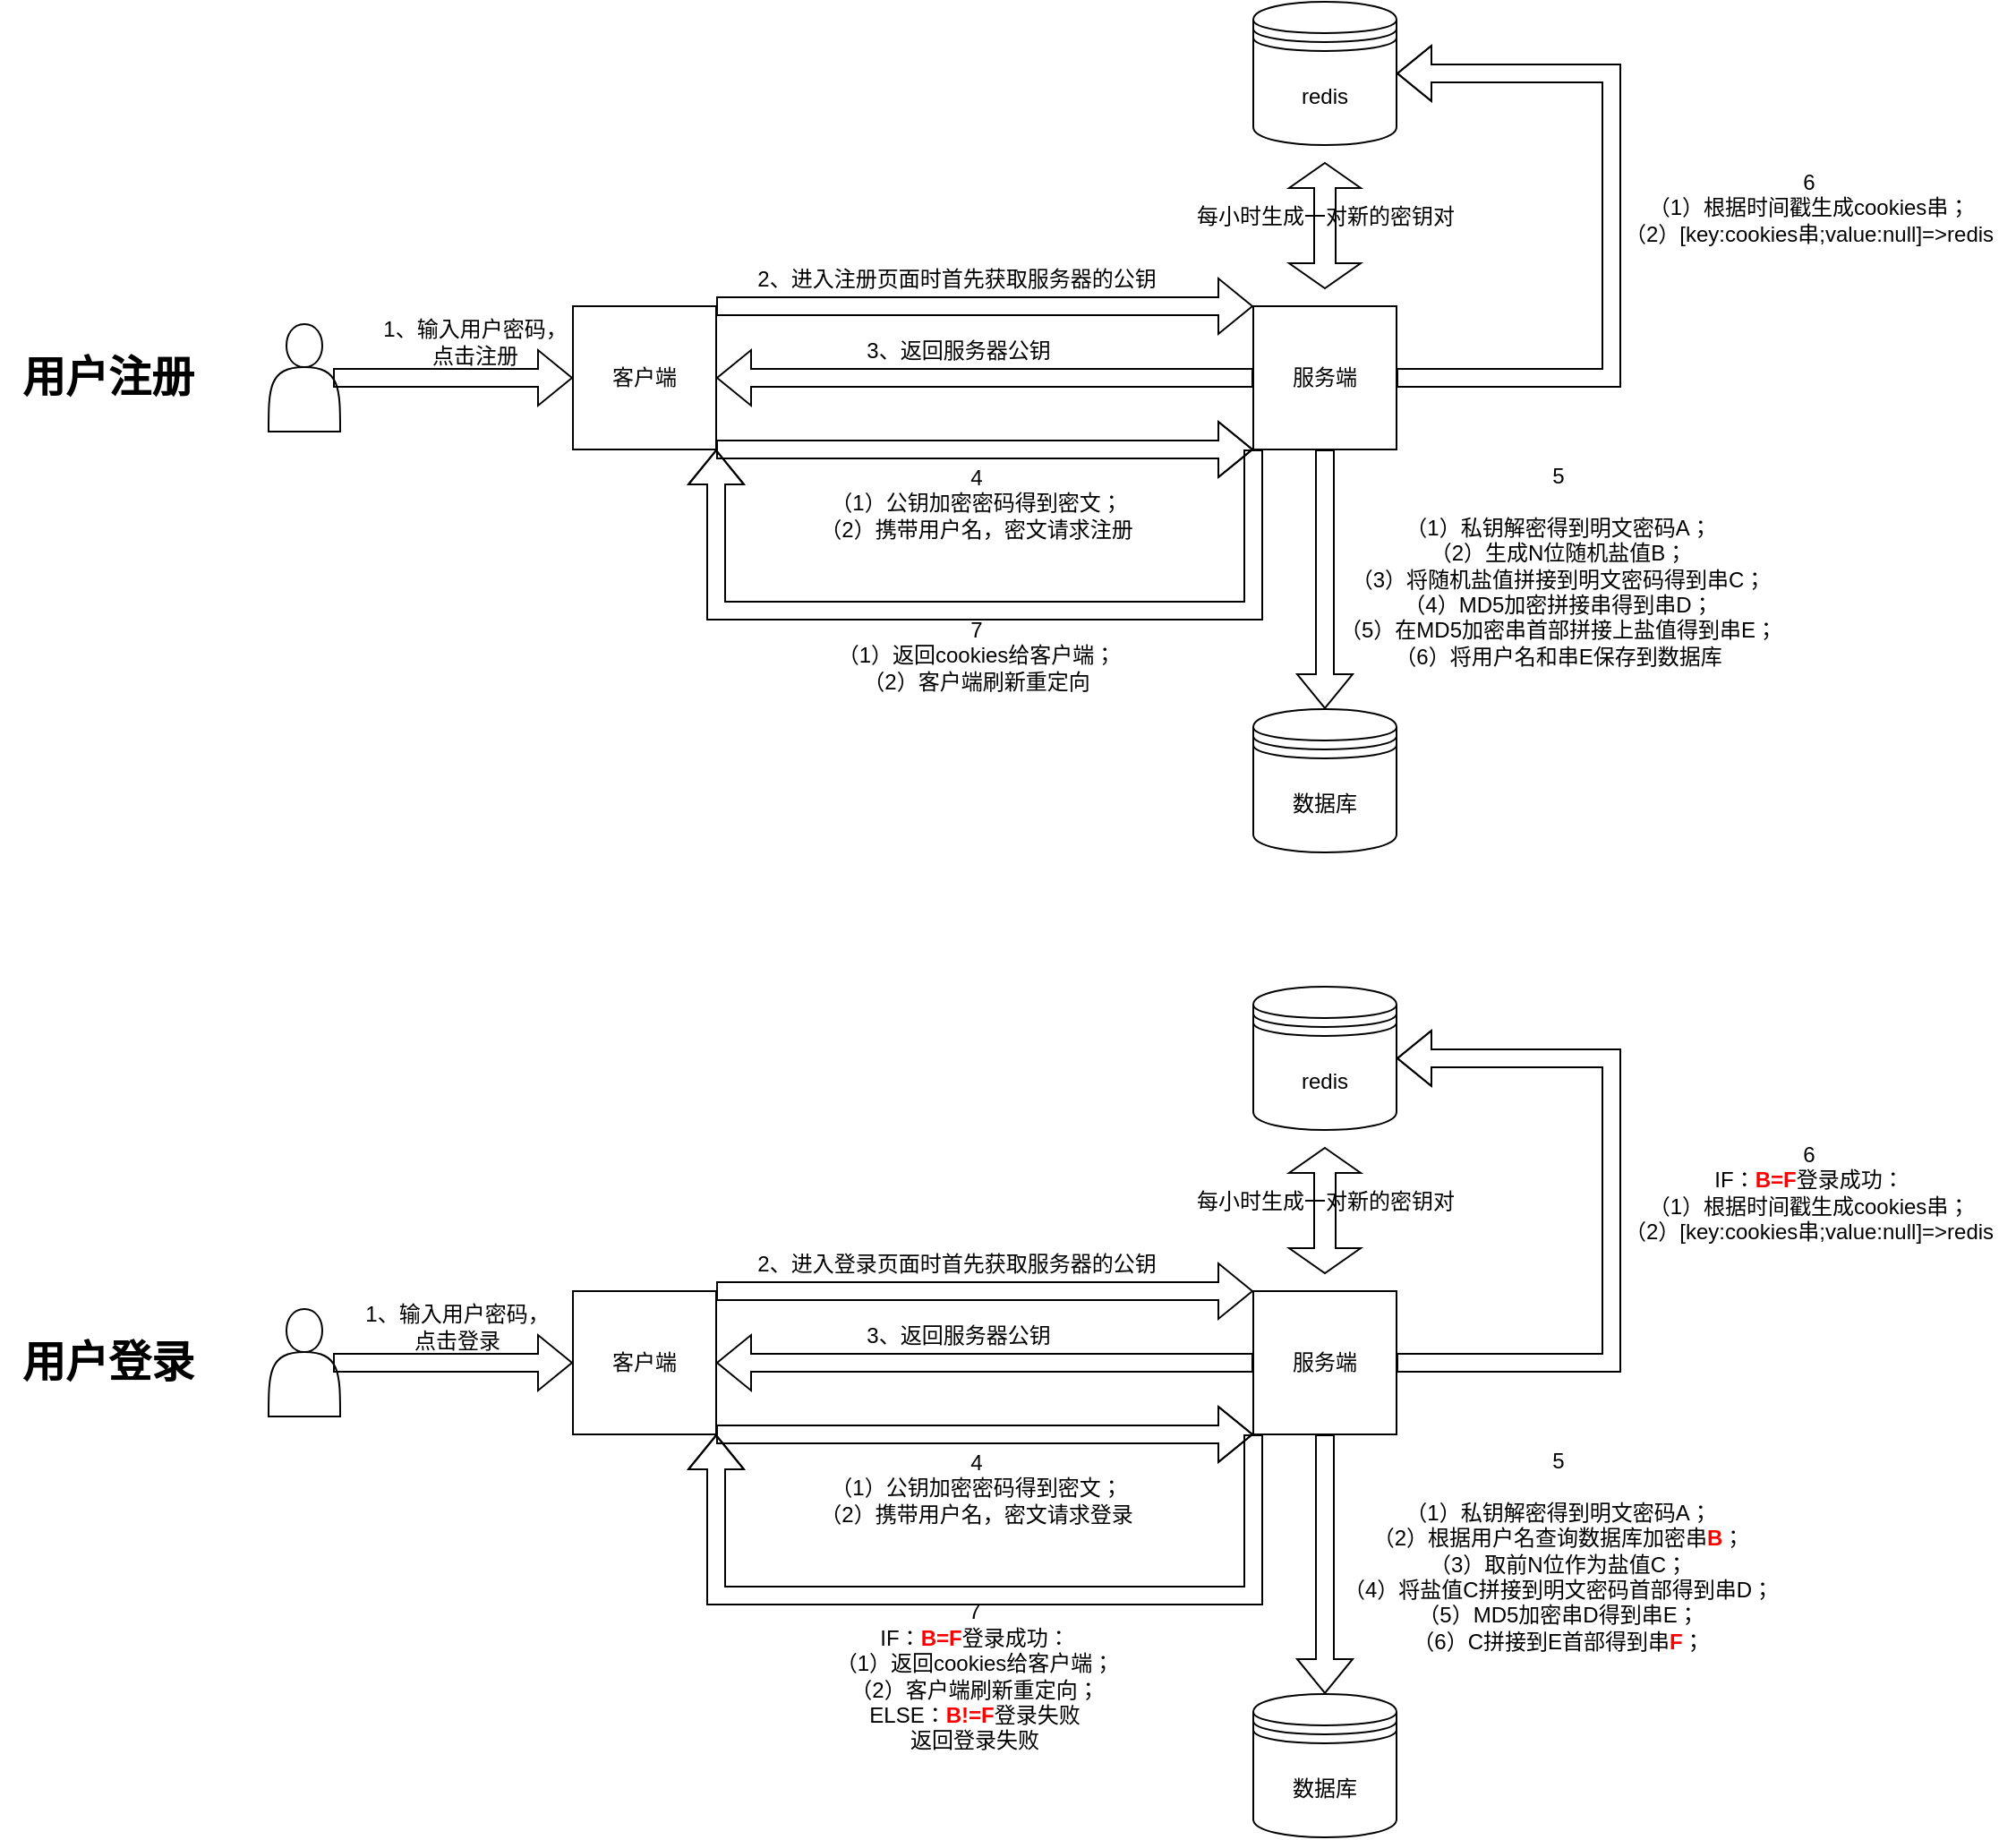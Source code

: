 <mxfile version="20.8.20" type="github">
  <diagram name="第 1 页" id="jBALGVX91TinAHGSU4XN">
    <mxGraphModel dx="2802" dy="1101" grid="1" gridSize="10" guides="1" tooltips="1" connect="1" arrows="1" fold="1" page="1" pageScale="1" pageWidth="827" pageHeight="1169" math="0" shadow="0">
      <root>
        <mxCell id="0" />
        <mxCell id="1" parent="0" />
        <mxCell id="35czVd8B8zuA92bIW4XF-18" style="edgeStyle=orthogonalEdgeStyle;rounded=0;orthogonalLoop=1;jettySize=auto;html=1;entryX=0;entryY=1;entryDx=0;entryDy=0;shape=flexArrow;" parent="1" source="35czVd8B8zuA92bIW4XF-1" target="35czVd8B8zuA92bIW4XF-2" edge="1">
          <mxGeometry relative="1" as="geometry">
            <mxPoint x="280" y="400" as="targetPoint" />
            <Array as="points">
              <mxPoint x="420" y="360" />
              <mxPoint x="420" y="360" />
            </Array>
          </mxGeometry>
        </mxCell>
        <mxCell id="35czVd8B8zuA92bIW4XF-1" value="客户端" style="whiteSpace=wrap;html=1;aspect=fixed;" parent="1" vertex="1">
          <mxGeometry x="200" y="280" width="80" height="80" as="geometry" />
        </mxCell>
        <mxCell id="35czVd8B8zuA92bIW4XF-2" value="服务端" style="whiteSpace=wrap;html=1;aspect=fixed;" parent="1" vertex="1">
          <mxGeometry x="580" y="280" width="80" height="80" as="geometry" />
        </mxCell>
        <mxCell id="35czVd8B8zuA92bIW4XF-5" value="" style="shape=doubleArrow;whiteSpace=wrap;html=1;rotation=90;" parent="1" vertex="1">
          <mxGeometry x="585" y="215" width="70" height="40" as="geometry" />
        </mxCell>
        <mxCell id="35czVd8B8zuA92bIW4XF-6" value="每小时生成一对新的密钥对" style="text;html=1;align=center;verticalAlign=middle;resizable=0;points=[];autosize=1;strokeColor=none;fillColor=none;" parent="1" vertex="1">
          <mxGeometry x="535" y="215" width="170" height="30" as="geometry" />
        </mxCell>
        <mxCell id="35czVd8B8zuA92bIW4XF-8" value="" style="shape=actor;whiteSpace=wrap;html=1;" parent="1" vertex="1">
          <mxGeometry x="30" y="290" width="40" height="60" as="geometry" />
        </mxCell>
        <mxCell id="35czVd8B8zuA92bIW4XF-9" value="" style="endArrow=classic;html=1;rounded=0;exitX=0.9;exitY=0.5;exitDx=0;exitDy=0;exitPerimeter=0;entryX=0;entryY=0.5;entryDx=0;entryDy=0;shape=flexArrow;" parent="1" source="35czVd8B8zuA92bIW4XF-8" target="35czVd8B8zuA92bIW4XF-1" edge="1">
          <mxGeometry width="50" height="50" relative="1" as="geometry">
            <mxPoint x="340" y="340" as="sourcePoint" />
            <mxPoint x="390" y="290" as="targetPoint" />
          </mxGeometry>
        </mxCell>
        <mxCell id="35czVd8B8zuA92bIW4XF-10" value="1、输入用户密码，&lt;br&gt;点击注册" style="text;html=1;align=center;verticalAlign=middle;resizable=0;points=[];autosize=1;strokeColor=none;fillColor=none;" parent="1" vertex="1">
          <mxGeometry x="80" y="280" width="130" height="40" as="geometry" />
        </mxCell>
        <mxCell id="35czVd8B8zuA92bIW4XF-11" value="" style="endArrow=classic;html=1;rounded=0;exitX=1;exitY=0;exitDx=0;exitDy=0;entryX=0;entryY=0;entryDx=0;entryDy=0;shape=flexArrow;" parent="1" source="35czVd8B8zuA92bIW4XF-1" target="35czVd8B8zuA92bIW4XF-2" edge="1">
          <mxGeometry width="50" height="50" relative="1" as="geometry">
            <mxPoint x="340" y="340" as="sourcePoint" />
            <mxPoint x="390" y="290" as="targetPoint" />
          </mxGeometry>
        </mxCell>
        <mxCell id="35czVd8B8zuA92bIW4XF-12" value="2、进入注册页面时首先获取服务器的公钥" style="text;html=1;align=center;verticalAlign=middle;resizable=0;points=[];autosize=1;strokeColor=none;fillColor=none;" parent="1" vertex="1">
          <mxGeometry x="289" y="250" width="250" height="30" as="geometry" />
        </mxCell>
        <mxCell id="35czVd8B8zuA92bIW4XF-15" value="" style="endArrow=classic;html=1;rounded=0;exitX=0;exitY=0.5;exitDx=0;exitDy=0;entryX=1;entryY=0.5;entryDx=0;entryDy=0;shape=flexArrow;" parent="1" source="35czVd8B8zuA92bIW4XF-2" target="35czVd8B8zuA92bIW4XF-1" edge="1">
          <mxGeometry width="50" height="50" relative="1" as="geometry">
            <mxPoint x="340" y="340" as="sourcePoint" />
            <mxPoint x="390" y="290" as="targetPoint" />
          </mxGeometry>
        </mxCell>
        <mxCell id="35czVd8B8zuA92bIW4XF-16" value="3、返回服务器公钥" style="text;html=1;align=center;verticalAlign=middle;resizable=0;points=[];autosize=1;strokeColor=none;fillColor=none;" parent="1" vertex="1">
          <mxGeometry x="350" y="290" width="130" height="30" as="geometry" />
        </mxCell>
        <mxCell id="35czVd8B8zuA92bIW4XF-21" value="4&lt;br&gt;（1）公钥加密密码得到密文；&lt;br&gt;（2）携带用户名，密文请求注册" style="text;html=1;align=center;verticalAlign=middle;resizable=0;points=[];autosize=1;strokeColor=none;fillColor=none;" parent="1" vertex="1">
          <mxGeometry x="325" y="360" width="200" height="60" as="geometry" />
        </mxCell>
        <mxCell id="35czVd8B8zuA92bIW4XF-23" value="数据库" style="shape=datastore;whiteSpace=wrap;html=1;" parent="1" vertex="1">
          <mxGeometry x="580" y="505" width="80" height="80" as="geometry" />
        </mxCell>
        <mxCell id="35czVd8B8zuA92bIW4XF-29" value="" style="endArrow=classic;html=1;rounded=0;exitX=0.5;exitY=1;exitDx=0;exitDy=0;entryX=0.5;entryY=0;entryDx=0;entryDy=0;shape=flexArrow;" parent="1" source="35czVd8B8zuA92bIW4XF-2" target="35czVd8B8zuA92bIW4XF-23" edge="1">
          <mxGeometry width="50" height="50" relative="1" as="geometry">
            <mxPoint x="460" y="390" as="sourcePoint" />
            <mxPoint x="660" y="500" as="targetPoint" />
          </mxGeometry>
        </mxCell>
        <mxCell id="35czVd8B8zuA92bIW4XF-30" value="5&lt;br&gt;&lt;br&gt;（1）私钥解密得到明文密码A；&lt;br&gt;（2）生成N位随机盐值B；&lt;br&gt;（3）将随机盐值拼接到明文密码得到串C；&lt;br&gt;（4）MD5加密拼接串得到串D；&lt;br&gt;（5）在MD5加密串首部拼接上盐值得到串E；&lt;br&gt;（6）将用户名和串E保存到数据库" style="text;html=1;align=center;verticalAlign=middle;resizable=0;points=[];autosize=1;strokeColor=none;fillColor=none;" parent="1" vertex="1">
          <mxGeometry x="615" y="360" width="270" height="130" as="geometry" />
        </mxCell>
        <mxCell id="35czVd8B8zuA92bIW4XF-33" value="" style="endArrow=classic;html=1;rounded=0;exitX=1;exitY=0.5;exitDx=0;exitDy=0;entryX=1;entryY=0.5;entryDx=0;entryDy=0;shape=flexArrow;" parent="1" source="35czVd8B8zuA92bIW4XF-2" target="35czVd8B8zuA92bIW4XF-40" edge="1">
          <mxGeometry width="50" height="50" relative="1" as="geometry">
            <mxPoint x="460" y="420" as="sourcePoint" />
            <mxPoint x="680" y="150" as="targetPoint" />
            <Array as="points">
              <mxPoint x="780" y="320" />
              <mxPoint x="780" y="150" />
            </Array>
          </mxGeometry>
        </mxCell>
        <mxCell id="35czVd8B8zuA92bIW4XF-34" value="6&lt;br&gt;（1）根据时间戳生成cookies串；&lt;br&gt;（2）[key:cookies串;value:null]=&amp;gt;redis" style="text;html=1;align=center;verticalAlign=middle;resizable=0;points=[];autosize=1;strokeColor=none;fillColor=none;" parent="1" vertex="1">
          <mxGeometry x="775" y="195" width="230" height="60" as="geometry" />
        </mxCell>
        <mxCell id="35czVd8B8zuA92bIW4XF-38" value="7&lt;br&gt;（1）返回cookies给客户端；&lt;br&gt;（2）客户端刷新重定向" style="text;html=1;align=center;verticalAlign=middle;resizable=0;points=[];autosize=1;strokeColor=none;fillColor=none;" parent="1" vertex="1">
          <mxGeometry x="335" y="445" width="180" height="60" as="geometry" />
        </mxCell>
        <mxCell id="35czVd8B8zuA92bIW4XF-39" value="" style="endArrow=classic;html=1;rounded=0;exitX=0;exitY=1;exitDx=0;exitDy=0;entryX=1;entryY=1;entryDx=0;entryDy=0;shape=flexArrow;" parent="1" source="35czVd8B8zuA92bIW4XF-2" target="35czVd8B8zuA92bIW4XF-1" edge="1">
          <mxGeometry width="50" height="50" relative="1" as="geometry">
            <mxPoint x="490" y="390" as="sourcePoint" />
            <mxPoint x="540" y="340" as="targetPoint" />
            <Array as="points">
              <mxPoint x="580" y="450" />
              <mxPoint x="280" y="450" />
            </Array>
          </mxGeometry>
        </mxCell>
        <mxCell id="35czVd8B8zuA92bIW4XF-40" value="redis" style="shape=datastore;whiteSpace=wrap;html=1;" parent="1" vertex="1">
          <mxGeometry x="580" y="110" width="80" height="80" as="geometry" />
        </mxCell>
        <mxCell id="35czVd8B8zuA92bIW4XF-63" style="edgeStyle=orthogonalEdgeStyle;rounded=0;orthogonalLoop=1;jettySize=auto;html=1;entryX=0;entryY=1;entryDx=0;entryDy=0;shape=flexArrow;" parent="1" source="35czVd8B8zuA92bIW4XF-64" target="35czVd8B8zuA92bIW4XF-65" edge="1">
          <mxGeometry relative="1" as="geometry">
            <mxPoint x="280" y="950" as="targetPoint" />
            <Array as="points">
              <mxPoint x="420" y="910" />
              <mxPoint x="420" y="910" />
            </Array>
          </mxGeometry>
        </mxCell>
        <mxCell id="35czVd8B8zuA92bIW4XF-64" value="客户端" style="whiteSpace=wrap;html=1;aspect=fixed;" parent="1" vertex="1">
          <mxGeometry x="200" y="830" width="80" height="80" as="geometry" />
        </mxCell>
        <mxCell id="35czVd8B8zuA92bIW4XF-65" value="服务端" style="whiteSpace=wrap;html=1;aspect=fixed;" parent="1" vertex="1">
          <mxGeometry x="580" y="830" width="80" height="80" as="geometry" />
        </mxCell>
        <mxCell id="35czVd8B8zuA92bIW4XF-66" value="" style="shape=doubleArrow;whiteSpace=wrap;html=1;rotation=90;" parent="1" vertex="1">
          <mxGeometry x="585" y="765" width="70" height="40" as="geometry" />
        </mxCell>
        <mxCell id="35czVd8B8zuA92bIW4XF-67" value="每小时生成一对新的密钥对" style="text;html=1;align=center;verticalAlign=middle;resizable=0;points=[];autosize=1;strokeColor=none;fillColor=none;" parent="1" vertex="1">
          <mxGeometry x="535" y="765" width="170" height="30" as="geometry" />
        </mxCell>
        <mxCell id="35czVd8B8zuA92bIW4XF-68" value="" style="shape=actor;whiteSpace=wrap;html=1;" parent="1" vertex="1">
          <mxGeometry x="30" y="840" width="40" height="60" as="geometry" />
        </mxCell>
        <mxCell id="35czVd8B8zuA92bIW4XF-69" value="" style="endArrow=classic;html=1;rounded=0;exitX=0.9;exitY=0.5;exitDx=0;exitDy=0;exitPerimeter=0;entryX=0;entryY=0.5;entryDx=0;entryDy=0;shape=flexArrow;" parent="1" source="35czVd8B8zuA92bIW4XF-68" target="35czVd8B8zuA92bIW4XF-64" edge="1">
          <mxGeometry width="50" height="50" relative="1" as="geometry">
            <mxPoint x="340" y="890" as="sourcePoint" />
            <mxPoint x="390" y="840" as="targetPoint" />
          </mxGeometry>
        </mxCell>
        <mxCell id="35czVd8B8zuA92bIW4XF-70" value="1、输入用户密码，&lt;br&gt;点击登录" style="text;html=1;align=center;verticalAlign=middle;resizable=0;points=[];autosize=1;strokeColor=none;fillColor=none;" parent="1" vertex="1">
          <mxGeometry x="70" y="830" width="130" height="40" as="geometry" />
        </mxCell>
        <mxCell id="35czVd8B8zuA92bIW4XF-71" value="" style="endArrow=classic;html=1;rounded=0;exitX=1;exitY=0;exitDx=0;exitDy=0;entryX=0;entryY=0;entryDx=0;entryDy=0;shape=flexArrow;" parent="1" source="35czVd8B8zuA92bIW4XF-64" target="35czVd8B8zuA92bIW4XF-65" edge="1">
          <mxGeometry width="50" height="50" relative="1" as="geometry">
            <mxPoint x="340" y="890" as="sourcePoint" />
            <mxPoint x="390" y="840" as="targetPoint" />
          </mxGeometry>
        </mxCell>
        <mxCell id="35czVd8B8zuA92bIW4XF-72" value="2、进入登录页面时首先获取服务器的公钥" style="text;html=1;align=center;verticalAlign=middle;resizable=0;points=[];autosize=1;strokeColor=none;fillColor=none;" parent="1" vertex="1">
          <mxGeometry x="289" y="800" width="250" height="30" as="geometry" />
        </mxCell>
        <mxCell id="35czVd8B8zuA92bIW4XF-73" value="" style="endArrow=classic;html=1;rounded=0;exitX=0;exitY=0.5;exitDx=0;exitDy=0;entryX=1;entryY=0.5;entryDx=0;entryDy=0;shape=flexArrow;" parent="1" source="35czVd8B8zuA92bIW4XF-65" target="35czVd8B8zuA92bIW4XF-64" edge="1">
          <mxGeometry width="50" height="50" relative="1" as="geometry">
            <mxPoint x="340" y="890" as="sourcePoint" />
            <mxPoint x="390" y="840" as="targetPoint" />
          </mxGeometry>
        </mxCell>
        <mxCell id="35czVd8B8zuA92bIW4XF-74" value="3、返回服务器公钥" style="text;html=1;align=center;verticalAlign=middle;resizable=0;points=[];autosize=1;strokeColor=none;fillColor=none;" parent="1" vertex="1">
          <mxGeometry x="350" y="840" width="130" height="30" as="geometry" />
        </mxCell>
        <mxCell id="35czVd8B8zuA92bIW4XF-75" value="4&lt;br&gt;（1）公钥加密密码得到密文；&lt;br&gt;（2）携带用户名，密文请求登录" style="text;html=1;align=center;verticalAlign=middle;resizable=0;points=[];autosize=1;strokeColor=none;fillColor=none;" parent="1" vertex="1">
          <mxGeometry x="325" y="910" width="200" height="60" as="geometry" />
        </mxCell>
        <mxCell id="35czVd8B8zuA92bIW4XF-76" value="数据库" style="shape=datastore;whiteSpace=wrap;html=1;" parent="1" vertex="1">
          <mxGeometry x="580" y="1055" width="80" height="80" as="geometry" />
        </mxCell>
        <mxCell id="35czVd8B8zuA92bIW4XF-77" value="" style="endArrow=classic;html=1;rounded=0;exitX=0.5;exitY=1;exitDx=0;exitDy=0;entryX=0.5;entryY=0;entryDx=0;entryDy=0;shape=flexArrow;" parent="1" source="35czVd8B8zuA92bIW4XF-65" target="35czVd8B8zuA92bIW4XF-76" edge="1">
          <mxGeometry width="50" height="50" relative="1" as="geometry">
            <mxPoint x="460" y="940" as="sourcePoint" />
            <mxPoint x="660" y="1050" as="targetPoint" />
          </mxGeometry>
        </mxCell>
        <mxCell id="35czVd8B8zuA92bIW4XF-78" value="5&lt;br&gt;&lt;br&gt;（1）私钥解密得到明文密码A；&lt;br&gt;（2）根据用户名查询数据库加密串&lt;b&gt;&lt;font color=&quot;#ff0000&quot;&gt;B&lt;/font&gt;&lt;/b&gt;；&lt;br&gt;（3）取前N位作为盐值C；&lt;br&gt;（4）将盐值C拼接到明文密码首部得到串D；&lt;br&gt;（5）MD5加密串D得到串E；&lt;br&gt;（6）C拼接到E首部得到串&lt;font color=&quot;#ff0000&quot;&gt;&lt;b&gt;F&lt;/b&gt;&lt;/font&gt;；" style="text;html=1;align=center;verticalAlign=middle;resizable=0;points=[];autosize=1;strokeColor=none;fillColor=none;" parent="1" vertex="1">
          <mxGeometry x="620" y="910" width="260" height="130" as="geometry" />
        </mxCell>
        <mxCell id="35czVd8B8zuA92bIW4XF-79" value="" style="endArrow=classic;html=1;rounded=0;exitX=1;exitY=0.5;exitDx=0;exitDy=0;entryX=1;entryY=0.5;entryDx=0;entryDy=0;shape=flexArrow;" parent="1" source="35czVd8B8zuA92bIW4XF-65" target="35czVd8B8zuA92bIW4XF-83" edge="1">
          <mxGeometry width="50" height="50" relative="1" as="geometry">
            <mxPoint x="460" y="970" as="sourcePoint" />
            <mxPoint x="680" y="700" as="targetPoint" />
            <Array as="points">
              <mxPoint x="780" y="870" />
              <mxPoint x="780" y="700" />
            </Array>
          </mxGeometry>
        </mxCell>
        <mxCell id="35czVd8B8zuA92bIW4XF-80" value="6&lt;br&gt;IF：&lt;font color=&quot;#ff0000&quot;&gt;&lt;b&gt;B=F&lt;/b&gt;&lt;/font&gt;登录成功：&lt;br&gt;（1）根据时间戳生成cookies串；&lt;br&gt;（2）[key:cookies串;value:null]=&amp;gt;redis" style="text;html=1;align=center;verticalAlign=middle;resizable=0;points=[];autosize=1;strokeColor=none;fillColor=none;" parent="1" vertex="1">
          <mxGeometry x="775" y="740" width="230" height="70" as="geometry" />
        </mxCell>
        <mxCell id="35czVd8B8zuA92bIW4XF-81" value="7&lt;br&gt;IF：&lt;b&gt;&lt;font color=&quot;#ff0000&quot;&gt;B=F&lt;/font&gt;&lt;/b&gt;登录成功：&lt;br&gt;（1）返回cookies给客户端；&lt;br&gt;（2）客户端刷新重定向；&lt;br&gt;ELSE：&lt;font color=&quot;#ff0000&quot;&gt;&lt;b&gt;B!=F&lt;/b&gt;&lt;/font&gt;登录失败&lt;br&gt;返回登录失败" style="text;html=1;align=center;verticalAlign=middle;resizable=0;points=[];autosize=1;strokeColor=none;fillColor=none;" parent="1" vertex="1">
          <mxGeometry x="334" y="995" width="180" height="100" as="geometry" />
        </mxCell>
        <mxCell id="35czVd8B8zuA92bIW4XF-82" value="" style="endArrow=classic;html=1;rounded=0;exitX=0;exitY=1;exitDx=0;exitDy=0;entryX=1;entryY=1;entryDx=0;entryDy=0;shape=flexArrow;" parent="1" source="35czVd8B8zuA92bIW4XF-65" target="35czVd8B8zuA92bIW4XF-64" edge="1">
          <mxGeometry width="50" height="50" relative="1" as="geometry">
            <mxPoint x="490" y="940" as="sourcePoint" />
            <mxPoint x="540" y="890" as="targetPoint" />
            <Array as="points">
              <mxPoint x="580" y="1000" />
              <mxPoint x="280" y="1000" />
            </Array>
          </mxGeometry>
        </mxCell>
        <mxCell id="35czVd8B8zuA92bIW4XF-83" value="redis" style="shape=datastore;whiteSpace=wrap;html=1;" parent="1" vertex="1">
          <mxGeometry x="580" y="660" width="80" height="80" as="geometry" />
        </mxCell>
        <mxCell id="RhRJzxKM9BQyAB8lmF8P-1" value="&lt;h1&gt;&lt;font color=&quot;#000000&quot;&gt;用户登录&lt;/font&gt;&lt;/h1&gt;" style="text;html=1;align=center;verticalAlign=middle;resizable=0;points=[];autosize=1;strokeColor=none;fillColor=none;fontColor=#FF0000;" vertex="1" parent="1">
          <mxGeometry x="-120" y="835" width="120" height="70" as="geometry" />
        </mxCell>
        <mxCell id="RhRJzxKM9BQyAB8lmF8P-2" value="&lt;h1&gt;用户注册&lt;/h1&gt;" style="text;html=1;align=center;verticalAlign=middle;resizable=0;points=[];autosize=1;strokeColor=none;fillColor=none;fontColor=#000000;" vertex="1" parent="1">
          <mxGeometry x="-120" y="285" width="120" height="70" as="geometry" />
        </mxCell>
      </root>
    </mxGraphModel>
  </diagram>
</mxfile>
